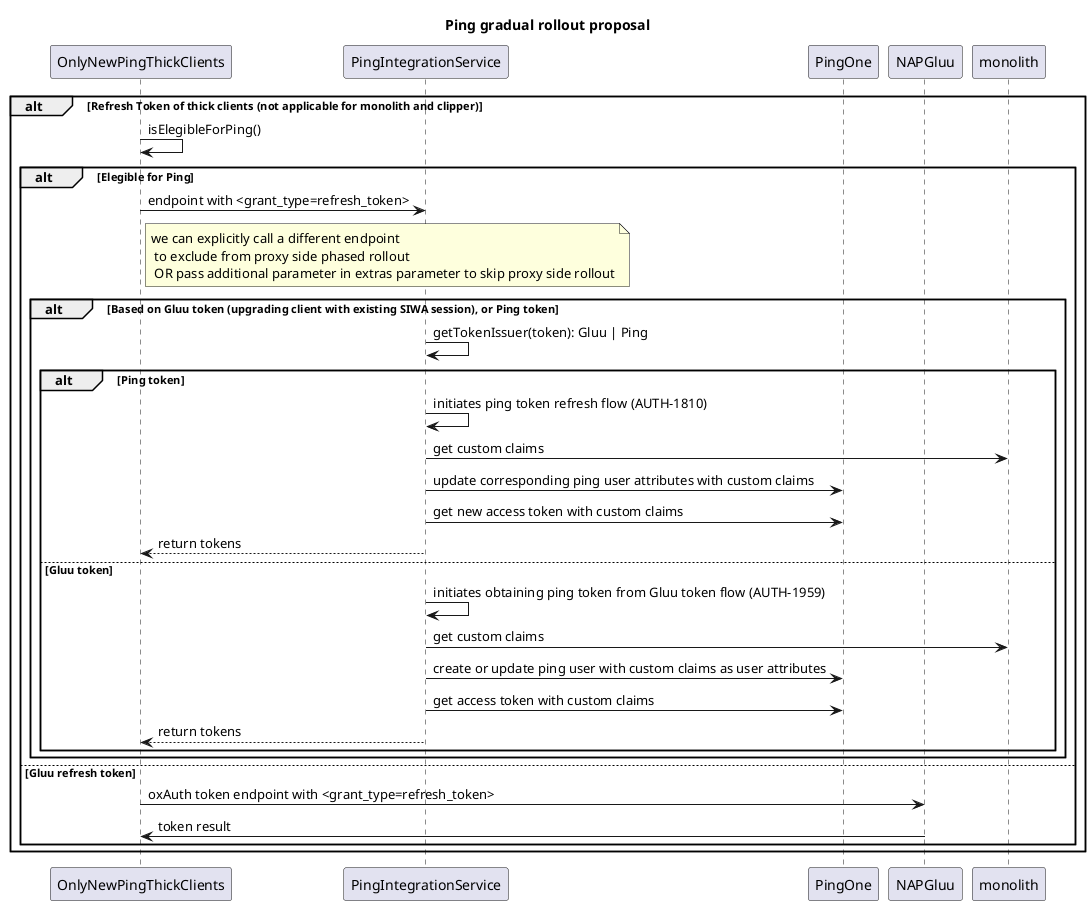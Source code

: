 @startuml Ping gradual rollout
title Ping gradual rollout proposal
participant OnlyNewPingThickClients as NewPingThickClients
participant PingIntegrationService
participant PingOne as Ping
participant NAPGluu as Gluu

alt Refresh Token of thick clients (not applicable for monolith and clipper)
    NewPingThickClients->NewPingThickClients: isElegibleForPing()
    alt Elegible for Ping
        NewPingThickClients->PingIntegrationService: endpoint with <grant_type=refresh_token>
        note right of NewPingThickClients: we can explicitly call a different endpoint\n to exclude from proxy side phased rollout\n OR pass additional parameter in extras parameter to skip proxy side rollout
       alt Based on Gluu token (upgrading client with existing SIWA session), or Ping token
        PingIntegrationService->PingIntegrationService: getTokenIssuer(token): Gluu | Ping
        alt Ping token
            PingIntegrationService->PingIntegrationService: initiates ping token refresh flow (AUTH-1810)
            PingIntegrationService->monolith: get custom claims
            PingIntegrationService->Ping: update corresponding ping user attributes with custom claims
            PingIntegrationService->Ping: get new access token with custom claims
            PingIntegrationService-->NewPingThickClients: return tokens
        else Gluu token
            PingIntegrationService->PingIntegrationService: initiates obtaining ping token from Gluu token flow (AUTH-1959)
            PingIntegrationService->monolith: get custom claims
            PingIntegrationService->Ping: create or update ping user with custom claims as user attributes
            PingIntegrationService->Ping: get access token with custom claims
            PingIntegrationService-->NewPingThickClients: return tokens
        end
        End
    else Gluu refresh token
        NewPingThickClients->Gluu: oxAuth token endpoint with <grant_type=refresh_token>
        Gluu->NewPingThickClients: token result
    end
end




@enduml
